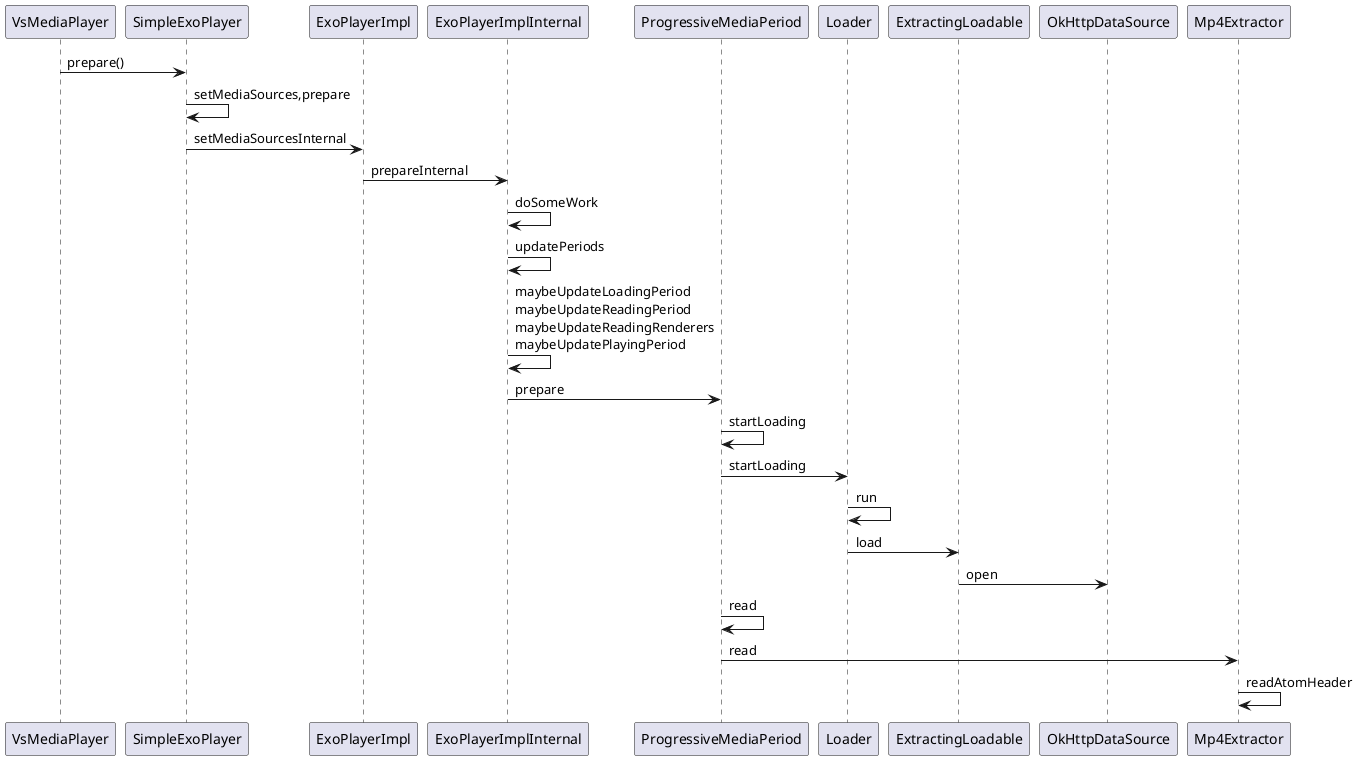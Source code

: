 @startuml
    VsMediaPlayer -> SimpleExoPlayer:prepare()
     SimpleExoPlayer -> SimpleExoPlayer : setMediaSources,prepare
     SimpleExoPlayer -> ExoPlayerImpl : setMediaSourcesInternal
     ExoPlayerImpl -> ExoPlayerImplInternal:prepareInternal
     ExoPlayerImplInternal -> ExoPlayerImplInternal:doSomeWork
     ExoPlayerImplInternal -> ExoPlayerImplInternal:updatePeriods
     ExoPlayerImplInternal -> ExoPlayerImplInternal:maybeUpdateLoadingPeriod\nmaybeUpdateReadingPeriod\nmaybeUpdateReadingRenderers\nmaybeUpdatePlayingPeriod
     ExoPlayerImplInternal -> ProgressiveMediaPeriod:prepare
     ProgressiveMediaPeriod -> ProgressiveMediaPeriod:startLoading
     ProgressiveMediaPeriod -> Loader:startLoading
     Loader -> Loader : run
     Loader -> ExtractingLoadable : load
     ExtractingLoadable -> OkHttpDataSource : open
     ProgressiveMediaPeriod -> ProgressiveMediaPeriod: read
     ProgressiveMediaPeriod -> Mp4Extractor:read
     Mp4Extractor -> Mp4Extractor:readAtomHeader
@enduml
